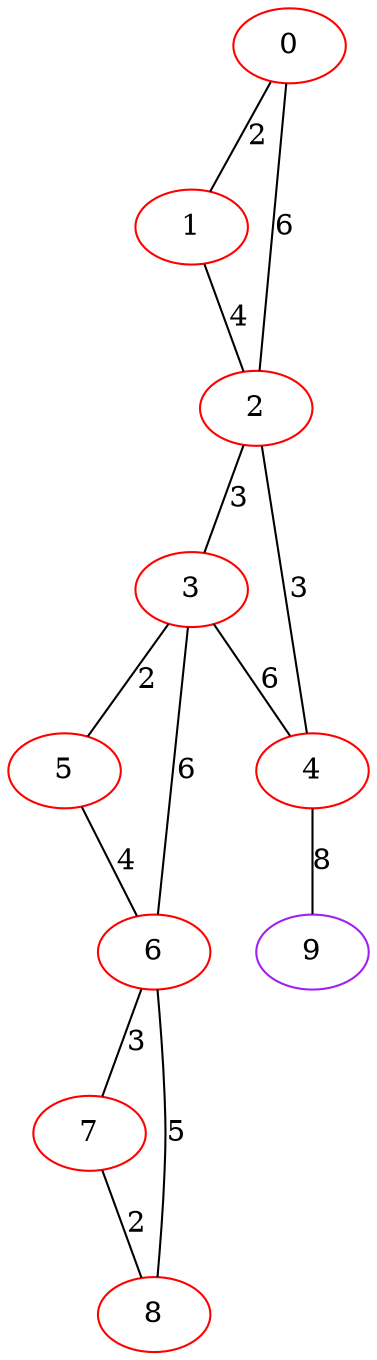 graph "" {
0 [color=red, weight=1];
1 [color=red, weight=1];
2 [color=red, weight=1];
3 [color=red, weight=1];
4 [color=red, weight=1];
5 [color=red, weight=1];
6 [color=red, weight=1];
7 [color=red, weight=1];
8 [color=red, weight=1];
9 [color=purple, weight=4];
0 -- 1  [key=0, label=2];
0 -- 2  [key=0, label=6];
1 -- 2  [key=0, label=4];
2 -- 3  [key=0, label=3];
2 -- 4  [key=0, label=3];
3 -- 4  [key=0, label=6];
3 -- 5  [key=0, label=2];
3 -- 6  [key=0, label=6];
4 -- 9  [key=0, label=8];
5 -- 6  [key=0, label=4];
6 -- 8  [key=0, label=5];
6 -- 7  [key=0, label=3];
7 -- 8  [key=0, label=2];
}
